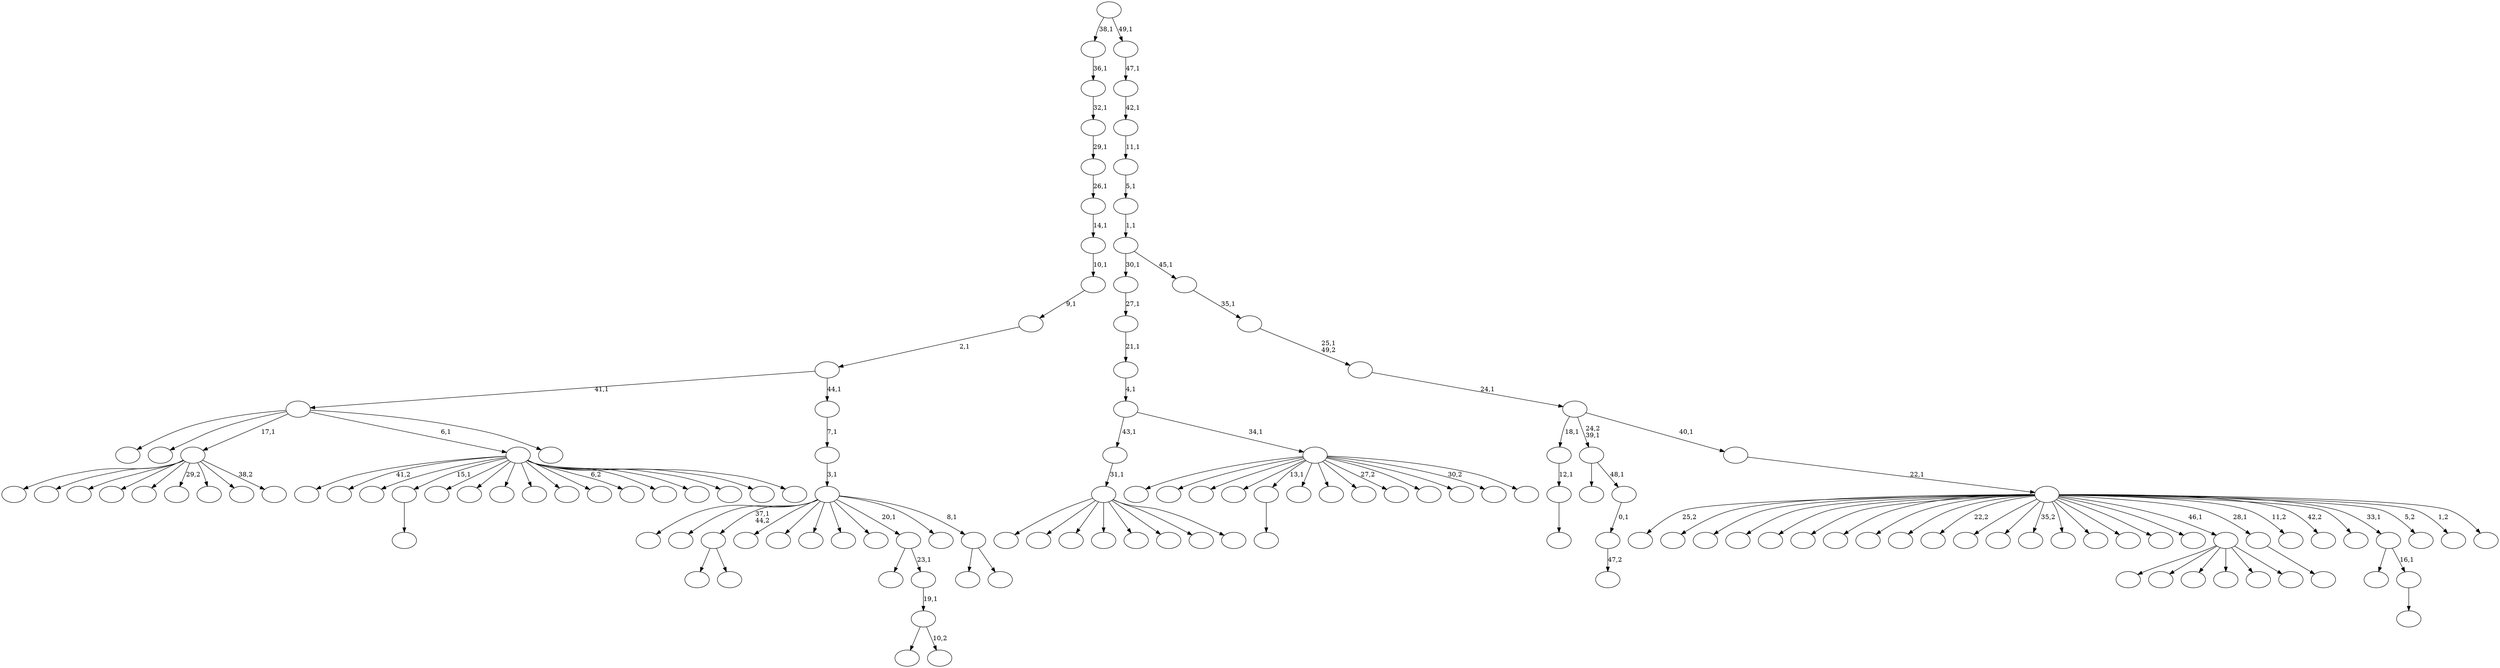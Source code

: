 digraph T {
	150 [label=""]
	149 [label=""]
	148 [label=""]
	147 [label=""]
	146 [label=""]
	145 [label=""]
	144 [label=""]
	143 [label=""]
	142 [label=""]
	141 [label=""]
	140 [label=""]
	139 [label=""]
	138 [label=""]
	137 [label=""]
	136 [label=""]
	135 [label=""]
	134 [label=""]
	133 [label=""]
	132 [label=""]
	131 [label=""]
	130 [label=""]
	129 [label=""]
	128 [label=""]
	127 [label=""]
	126 [label=""]
	125 [label=""]
	124 [label=""]
	123 [label=""]
	122 [label=""]
	121 [label=""]
	120 [label=""]
	119 [label=""]
	118 [label=""]
	117 [label=""]
	116 [label=""]
	115 [label=""]
	114 [label=""]
	113 [label=""]
	112 [label=""]
	111 [label=""]
	110 [label=""]
	109 [label=""]
	108 [label=""]
	107 [label=""]
	106 [label=""]
	105 [label=""]
	104 [label=""]
	103 [label=""]
	102 [label=""]
	101 [label=""]
	100 [label=""]
	99 [label=""]
	98 [label=""]
	97 [label=""]
	96 [label=""]
	95 [label=""]
	94 [label=""]
	93 [label=""]
	92 [label=""]
	91 [label=""]
	90 [label=""]
	89 [label=""]
	88 [label=""]
	87 [label=""]
	86 [label=""]
	85 [label=""]
	84 [label=""]
	83 [label=""]
	82 [label=""]
	81 [label=""]
	80 [label=""]
	79 [label=""]
	78 [label=""]
	77 [label=""]
	76 [label=""]
	75 [label=""]
	74 [label=""]
	73 [label=""]
	72 [label=""]
	71 [label=""]
	70 [label=""]
	69 [label=""]
	68 [label=""]
	67 [label=""]
	66 [label=""]
	65 [label=""]
	64 [label=""]
	63 [label=""]
	62 [label=""]
	61 [label=""]
	60 [label=""]
	59 [label=""]
	58 [label=""]
	57 [label=""]
	56 [label=""]
	55 [label=""]
	54 [label=""]
	53 [label=""]
	52 [label=""]
	51 [label=""]
	50 [label=""]
	49 [label=""]
	48 [label=""]
	47 [label=""]
	46 [label=""]
	45 [label=""]
	44 [label=""]
	43 [label=""]
	42 [label=""]
	41 [label=""]
	40 [label=""]
	39 [label=""]
	38 [label=""]
	37 [label=""]
	36 [label=""]
	35 [label=""]
	34 [label=""]
	33 [label=""]
	32 [label=""]
	31 [label=""]
	30 [label=""]
	29 [label=""]
	28 [label=""]
	27 [label=""]
	26 [label=""]
	25 [label=""]
	24 [label=""]
	23 [label=""]
	22 [label=""]
	21 [label=""]
	20 [label=""]
	19 [label=""]
	18 [label=""]
	17 [label=""]
	16 [label=""]
	15 [label=""]
	14 [label=""]
	13 [label=""]
	12 [label=""]
	11 [label=""]
	10 [label=""]
	9 [label=""]
	8 [label=""]
	7 [label=""]
	6 [label=""]
	5 [label=""]
	4 [label=""]
	3 [label=""]
	2 [label=""]
	1 [label=""]
	0 [label=""]
	138 -> 139 [label=""]
	131 -> 132 [label=""]
	130 -> 131 [label="12,1"]
	104 -> 112 [label=""]
	104 -> 105 [label=""]
	101 -> 102 [label=""]
	98 -> 99 [label="47,2"]
	97 -> 98 [label="0,1"]
	96 -> 100 [label=""]
	96 -> 97 [label="48,1"]
	67 -> 136 [label=""]
	67 -> 106 [label=""]
	67 -> 91 [label=""]
	67 -> 88 [label=""]
	67 -> 75 [label=""]
	67 -> 68 [label=""]
	64 -> 65 [label=""]
	62 -> 113 [label=""]
	62 -> 63 [label="10,2"]
	61 -> 62 [label="19,1"]
	60 -> 118 [label=""]
	60 -> 61 [label="23,1"]
	51 -> 120 [label=""]
	51 -> 117 [label=""]
	51 -> 116 [label=""]
	51 -> 103 [label=""]
	51 -> 84 [label=""]
	51 -> 71 [label="29,2"]
	51 -> 66 [label=""]
	51 -> 58 [label=""]
	51 -> 52 [label="38,2"]
	49 -> 150 [label=""]
	49 -> 144 [label="41,2"]
	49 -> 141 [label=""]
	49 -> 138 [label="15,1"]
	49 -> 134 [label=""]
	49 -> 107 [label=""]
	49 -> 95 [label=""]
	49 -> 94 [label=""]
	49 -> 87 [label=""]
	49 -> 82 [label=""]
	49 -> 76 [label="6,2"]
	49 -> 72 [label=""]
	49 -> 59 [label=""]
	49 -> 56 [label=""]
	49 -> 55 [label=""]
	49 -> 50 [label=""]
	47 -> 147 [label=""]
	47 -> 133 [label=""]
	47 -> 129 [label=""]
	47 -> 121 [label=""]
	47 -> 86 [label=""]
	47 -> 81 [label=""]
	47 -> 54 [label=""]
	47 -> 48 [label=""]
	46 -> 47 [label="31,1"]
	40 -> 148 [label=""]
	40 -> 127 [label=""]
	40 -> 51 [label="17,1"]
	40 -> 49 [label="6,1"]
	40 -> 41 [label=""]
	37 -> 143 [label=""]
	37 -> 38 [label=""]
	36 -> 137 [label=""]
	36 -> 122 [label=""]
	36 -> 104 [label="37,1\n44,2"]
	36 -> 90 [label=""]
	36 -> 79 [label=""]
	36 -> 78 [label=""]
	36 -> 77 [label=""]
	36 -> 74 [label=""]
	36 -> 60 [label="20,1"]
	36 -> 44 [label=""]
	36 -> 37 [label="8,1"]
	35 -> 36 [label="3,1"]
	34 -> 35 [label="7,1"]
	33 -> 40 [label="41,1"]
	33 -> 34 [label="44,1"]
	32 -> 33 [label="2,1"]
	31 -> 32 [label="9,1"]
	30 -> 31 [label="10,1"]
	29 -> 30 [label="14,1"]
	28 -> 29 [label="26,1"]
	27 -> 28 [label="29,1"]
	26 -> 27 [label="32,1"]
	25 -> 26 [label="36,1"]
	23 -> 24 [label=""]
	22 -> 114 [label=""]
	22 -> 23 [label="16,1"]
	19 -> 149 [label=""]
	19 -> 124 [label=""]
	19 -> 110 [label=""]
	19 -> 108 [label=""]
	19 -> 101 [label="13,1"]
	19 -> 92 [label=""]
	19 -> 85 [label=""]
	19 -> 80 [label=""]
	19 -> 69 [label="27,2"]
	19 -> 45 [label=""]
	19 -> 42 [label=""]
	19 -> 39 [label="30,2"]
	19 -> 20 [label=""]
	18 -> 46 [label="43,1"]
	18 -> 19 [label="34,1"]
	17 -> 18 [label="4,1"]
	16 -> 17 [label="21,1"]
	15 -> 16 [label="27,1"]
	12 -> 146 [label="25,2"]
	12 -> 145 [label=""]
	12 -> 142 [label=""]
	12 -> 140 [label=""]
	12 -> 135 [label=""]
	12 -> 128 [label=""]
	12 -> 126 [label=""]
	12 -> 125 [label=""]
	12 -> 123 [label=""]
	12 -> 119 [label="22,2"]
	12 -> 115 [label=""]
	12 -> 111 [label=""]
	12 -> 109 [label="35,2"]
	12 -> 93 [label=""]
	12 -> 89 [label=""]
	12 -> 83 [label=""]
	12 -> 73 [label=""]
	12 -> 70 [label=""]
	12 -> 67 [label="46,1"]
	12 -> 64 [label="28,1"]
	12 -> 57 [label="11,2"]
	12 -> 53 [label="42,2"]
	12 -> 43 [label=""]
	12 -> 22 [label="33,1"]
	12 -> 21 [label="5,2"]
	12 -> 14 [label="1,2"]
	12 -> 13 [label=""]
	11 -> 12 [label="22,1"]
	10 -> 130 [label="18,1"]
	10 -> 96 [label="24,2\n39,1"]
	10 -> 11 [label="40,1"]
	9 -> 10 [label="24,1"]
	8 -> 9 [label="25,1\n49,2"]
	7 -> 8 [label="35,1"]
	6 -> 15 [label="30,1"]
	6 -> 7 [label="45,1"]
	5 -> 6 [label="1,1"]
	4 -> 5 [label="5,1"]
	3 -> 4 [label="11,1"]
	2 -> 3 [label="42,1"]
	1 -> 2 [label="47,1"]
	0 -> 25 [label="38,1"]
	0 -> 1 [label="49,1"]
}

